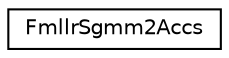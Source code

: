 digraph "Graphical Class Hierarchy"
{
  edge [fontname="Helvetica",fontsize="10",labelfontname="Helvetica",labelfontsize="10"];
  node [fontname="Helvetica",fontsize="10",shape=record];
  rankdir="LR";
  Node0 [label="FmllrSgmm2Accs",height=0.2,width=0.4,color="black", fillcolor="white", style="filled",URL="$classkaldi_1_1FmllrSgmm2Accs.html",tooltip="Class for computing the accumulators needed for the maximum-likelihood estimate of FMLLR transforms f..."];
}
